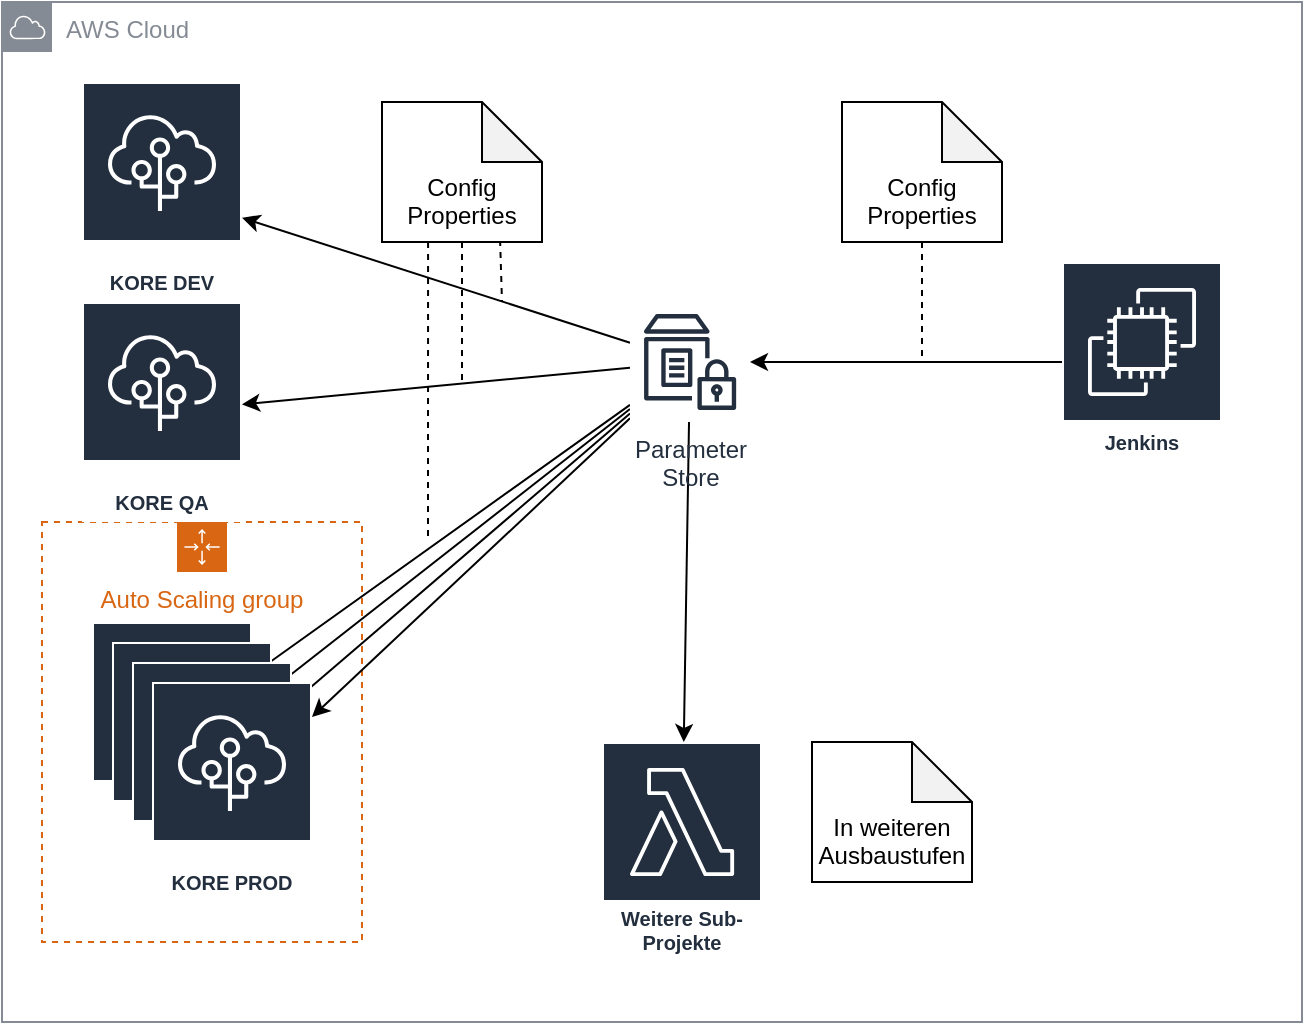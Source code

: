<mxfile version="13.10.1" type="onedrive"><diagram id="MOovJXn9ikPSRZwfgoGJ" name="Page-1"><mxGraphModel dx="1422" dy="735" grid="1" gridSize="10" guides="1" tooltips="1" connect="1" arrows="1" fold="1" page="1" pageScale="1" pageWidth="827" pageHeight="1169" math="0" shadow="0"><root><mxCell id="0"/><mxCell id="1" parent="0"/><mxCell id="3WBoPcSBbTw0s3tz237l-38" value="AWS Cloud" style="outlineConnect=0;gradientColor=none;html=1;whiteSpace=wrap;fontSize=12;fontStyle=0;shape=mxgraph.aws4.group;grIcon=mxgraph.aws4.group_aws_cloud;strokeColor=#858B94;fillColor=none;verticalAlign=top;align=left;spacingLeft=30;fontColor=#858B94;dashed=0;" vertex="1" parent="1"><mxGeometry x="70" y="90" width="650" height="510" as="geometry"/></mxCell><mxCell id="3WBoPcSBbTw0s3tz237l-37" value="" style="edgeStyle=none;rounded=0;orthogonalLoop=1;jettySize=auto;html=1;endArrow=classic;endFill=1;startArrow=none;startFill=0;" edge="1" parent="1" source="3WBoPcSBbTw0s3tz237l-11" target="3WBoPcSBbTw0s3tz237l-35"><mxGeometry relative="1" as="geometry"><mxPoint x="414" y="380" as="targetPoint"/></mxGeometry></mxCell><mxCell id="3WBoPcSBbTw0s3tz237l-23" value="" style="edgeStyle=none;rounded=0;orthogonalLoop=1;jettySize=auto;html=1;" edge="1" parent="1" source="3WBoPcSBbTw0s3tz237l-11" target="3WBoPcSBbTw0s3tz237l-8"><mxGeometry relative="1" as="geometry"><mxPoint x="304" y="270" as="targetPoint"/></mxGeometry></mxCell><mxCell id="3WBoPcSBbTw0s3tz237l-21" value="" style="edgeStyle=none;rounded=0;orthogonalLoop=1;jettySize=auto;html=1;" edge="1" parent="1" source="3WBoPcSBbTw0s3tz237l-11" target="3WBoPcSBbTw0s3tz237l-7"><mxGeometry relative="1" as="geometry"><mxPoint x="304" y="270" as="targetPoint"/></mxGeometry></mxCell><mxCell id="3WBoPcSBbTw0s3tz237l-19" value="" style="edgeStyle=none;rounded=0;orthogonalLoop=1;jettySize=auto;html=1;" edge="1" parent="1" source="3WBoPcSBbTw0s3tz237l-11" target="3WBoPcSBbTw0s3tz237l-6"><mxGeometry relative="1" as="geometry"><mxPoint x="304" y="270" as="targetPoint"/></mxGeometry></mxCell><mxCell id="3WBoPcSBbTw0s3tz237l-10" value="Auto Scaling group" style="points=[[0,0],[0.25,0],[0.5,0],[0.75,0],[1,0],[1,0.25],[1,0.5],[1,0.75],[1,1],[0.75,1],[0.5,1],[0.25,1],[0,1],[0,0.75],[0,0.5],[0,0.25]];outlineConnect=0;gradientColor=none;html=1;whiteSpace=wrap;fontSize=12;fontStyle=0;shape=mxgraph.aws4.groupCenter;grIcon=mxgraph.aws4.group_auto_scaling_group;grStroke=1;strokeColor=#D86613;fillColor=none;verticalAlign=top;align=center;fontColor=#D86613;dashed=1;spacingTop=25;" vertex="1" parent="1"><mxGeometry x="90" y="350" width="160" height="210" as="geometry"/></mxCell><mxCell id="3WBoPcSBbTw0s3tz237l-1" value="KORE DEV" style="outlineConnect=0;fontColor=#232F3E;gradientColor=none;strokeColor=#ffffff;fillColor=#232F3E;dashed=0;verticalLabelPosition=middle;verticalAlign=bottom;align=center;html=1;whiteSpace=wrap;fontSize=10;fontStyle=1;spacing=3;shape=mxgraph.aws4.productIcon;prIcon=mxgraph.aws4.elastic_beanstalk;" vertex="1" parent="1"><mxGeometry x="110" y="130" width="80" height="110" as="geometry"/></mxCell><mxCell id="3WBoPcSBbTw0s3tz237l-4" value="KORE QA" style="outlineConnect=0;fontColor=#232F3E;gradientColor=none;strokeColor=#ffffff;fillColor=#232F3E;dashed=0;verticalLabelPosition=middle;verticalAlign=bottom;align=center;html=1;whiteSpace=wrap;fontSize=10;fontStyle=1;spacing=3;shape=mxgraph.aws4.productIcon;prIcon=mxgraph.aws4.elastic_beanstalk;" vertex="1" parent="1"><mxGeometry x="110" y="240" width="80" height="110" as="geometry"/></mxCell><mxCell id="3WBoPcSBbTw0s3tz237l-5" value="KORE PROD" style="outlineConnect=0;fontColor=#232F3E;gradientColor=none;strokeColor=#ffffff;fillColor=#232F3E;dashed=0;verticalLabelPosition=middle;verticalAlign=bottom;align=center;html=1;whiteSpace=wrap;fontSize=10;fontStyle=1;spacing=3;shape=mxgraph.aws4.productIcon;prIcon=mxgraph.aws4.elastic_beanstalk;" vertex="1" parent="1"><mxGeometry x="115" y="400" width="80" height="110" as="geometry"/></mxCell><mxCell id="3WBoPcSBbTw0s3tz237l-6" value="KORE PROD" style="outlineConnect=0;fontColor=#232F3E;gradientColor=none;strokeColor=#ffffff;fillColor=#232F3E;dashed=0;verticalLabelPosition=middle;verticalAlign=bottom;align=center;html=1;whiteSpace=wrap;fontSize=10;fontStyle=1;spacing=3;shape=mxgraph.aws4.productIcon;prIcon=mxgraph.aws4.elastic_beanstalk;" vertex="1" parent="1"><mxGeometry x="115" y="400" width="80" height="110" as="geometry"/></mxCell><mxCell id="3WBoPcSBbTw0s3tz237l-7" value="KORE PROD" style="outlineConnect=0;fontColor=#232F3E;gradientColor=none;strokeColor=#ffffff;fillColor=#232F3E;dashed=0;verticalLabelPosition=middle;verticalAlign=bottom;align=center;html=1;whiteSpace=wrap;fontSize=10;fontStyle=1;spacing=3;shape=mxgraph.aws4.productIcon;prIcon=mxgraph.aws4.elastic_beanstalk;" vertex="1" parent="1"><mxGeometry x="125" y="410" width="80" height="110" as="geometry"/></mxCell><mxCell id="3WBoPcSBbTw0s3tz237l-8" value="KORE PROD" style="outlineConnect=0;fontColor=#232F3E;gradientColor=none;strokeColor=#ffffff;fillColor=#232F3E;dashed=0;verticalLabelPosition=middle;verticalAlign=bottom;align=center;html=1;whiteSpace=wrap;fontSize=10;fontStyle=1;spacing=3;shape=mxgraph.aws4.productIcon;prIcon=mxgraph.aws4.elastic_beanstalk;" vertex="1" parent="1"><mxGeometry x="135" y="420" width="80" height="110" as="geometry"/></mxCell><mxCell id="3WBoPcSBbTw0s3tz237l-9" value="KORE PROD" style="outlineConnect=0;fontColor=#232F3E;gradientColor=none;strokeColor=#ffffff;fillColor=#232F3E;dashed=0;verticalLabelPosition=middle;verticalAlign=bottom;align=center;html=1;whiteSpace=wrap;fontSize=10;fontStyle=1;spacing=3;shape=mxgraph.aws4.productIcon;prIcon=mxgraph.aws4.elastic_beanstalk;" vertex="1" parent="1"><mxGeometry x="145" y="430" width="80" height="110" as="geometry"/></mxCell><mxCell id="3WBoPcSBbTw0s3tz237l-15" value="" style="rounded=0;orthogonalLoop=1;jettySize=auto;html=1;" edge="1" parent="1" source="3WBoPcSBbTw0s3tz237l-11" target="3WBoPcSBbTw0s3tz237l-1"><mxGeometry relative="1" as="geometry"><mxPoint x="304" y="270" as="targetPoint"/></mxGeometry></mxCell><mxCell id="3WBoPcSBbTw0s3tz237l-17" value="" style="edgeStyle=none;rounded=0;orthogonalLoop=1;jettySize=auto;html=1;" edge="1" parent="1" source="3WBoPcSBbTw0s3tz237l-11" target="3WBoPcSBbTw0s3tz237l-4"><mxGeometry relative="1" as="geometry"><mxPoint x="304" y="270" as="targetPoint"/></mxGeometry></mxCell><mxCell id="3WBoPcSBbTw0s3tz237l-25" value="" style="edgeStyle=none;rounded=0;orthogonalLoop=1;jettySize=auto;html=1;" edge="1" parent="1" source="3WBoPcSBbTw0s3tz237l-11" target="3WBoPcSBbTw0s3tz237l-9"><mxGeometry relative="1" as="geometry"><mxPoint x="304" y="270" as="targetPoint"/></mxGeometry></mxCell><mxCell id="3WBoPcSBbTw0s3tz237l-11" value="Parameter&#xA;Store" style="outlineConnect=0;fontColor=#232F3E;gradientColor=none;strokeColor=#232F3E;fillColor=#ffffff;dashed=0;verticalLabelPosition=bottom;verticalAlign=top;align=center;html=1;fontSize=12;fontStyle=0;aspect=fixed;shape=mxgraph.aws4.resourceIcon;resIcon=mxgraph.aws4.parameter_store;" vertex="1" parent="1"><mxGeometry x="384" y="240" width="60" height="60" as="geometry"/></mxCell><mxCell id="3WBoPcSBbTw0s3tz237l-32" style="edgeStyle=none;rounded=0;orthogonalLoop=1;jettySize=auto;html=1;exitX=0.738;exitY=0.986;exitDx=0;exitDy=0;exitPerimeter=0;dashed=1;endArrow=none;endFill=0;" edge="1" parent="1" source="3WBoPcSBbTw0s3tz237l-26"><mxGeometry relative="1" as="geometry"><mxPoint x="320" y="240" as="targetPoint"/></mxGeometry></mxCell><mxCell id="3WBoPcSBbTw0s3tz237l-33" style="edgeStyle=none;rounded=0;orthogonalLoop=1;jettySize=auto;html=1;exitX=0.5;exitY=1;exitDx=0;exitDy=0;exitPerimeter=0;dashed=1;endArrow=none;endFill=0;" edge="1" parent="1" source="3WBoPcSBbTw0s3tz237l-26"><mxGeometry relative="1" as="geometry"><mxPoint x="300" y="280" as="targetPoint"/></mxGeometry></mxCell><mxCell id="3WBoPcSBbTw0s3tz237l-34" style="edgeStyle=none;rounded=0;orthogonalLoop=1;jettySize=auto;html=1;exitX=0.288;exitY=1;exitDx=0;exitDy=0;exitPerimeter=0;dashed=1;endArrow=none;endFill=0;" edge="1" parent="1" source="3WBoPcSBbTw0s3tz237l-26"><mxGeometry relative="1" as="geometry"><mxPoint x="283" y="360" as="targetPoint"/></mxGeometry></mxCell><mxCell id="3WBoPcSBbTw0s3tz237l-26" value="&lt;div&gt;&lt;br&gt;&lt;/div&gt;&lt;div&gt;&lt;br&gt;&lt;/div&gt;&lt;div&gt;Config&lt;/div&gt;&lt;div&gt;Properties&lt;br&gt;&lt;/div&gt;" style="shape=note;whiteSpace=wrap;html=1;backgroundOutline=1;darkOpacity=0.05;" vertex="1" parent="1"><mxGeometry x="260" y="140" width="80" height="70" as="geometry"/></mxCell><mxCell id="3WBoPcSBbTw0s3tz237l-29" value="" style="edgeStyle=none;rounded=0;orthogonalLoop=1;jettySize=auto;html=1;" edge="1" parent="1" source="3WBoPcSBbTw0s3tz237l-27" target="3WBoPcSBbTw0s3tz237l-11"><mxGeometry relative="1" as="geometry"><mxPoint x="520" y="270" as="targetPoint"/></mxGeometry></mxCell><mxCell id="3WBoPcSBbTw0s3tz237l-27" value="Jenkins" style="outlineConnect=0;fontColor=#232F3E;gradientColor=none;strokeColor=#ffffff;fillColor=#232F3E;dashed=0;verticalLabelPosition=middle;verticalAlign=bottom;align=center;html=1;whiteSpace=wrap;fontSize=10;fontStyle=1;spacing=3;shape=mxgraph.aws4.productIcon;prIcon=mxgraph.aws4.ec2;" vertex="1" parent="1"><mxGeometry x="600" y="220" width="80" height="100" as="geometry"/></mxCell><mxCell id="3WBoPcSBbTw0s3tz237l-31" style="edgeStyle=none;rounded=0;orthogonalLoop=1;jettySize=auto;html=1;exitX=0.5;exitY=1;exitDx=0;exitDy=0;exitPerimeter=0;dashed=1;endArrow=none;endFill=0;" edge="1" parent="1" source="3WBoPcSBbTw0s3tz237l-30"><mxGeometry relative="1" as="geometry"><mxPoint x="530" y="270" as="targetPoint"/></mxGeometry></mxCell><mxCell id="3WBoPcSBbTw0s3tz237l-30" value="&lt;div&gt;&lt;br&gt;&lt;/div&gt;&lt;div&gt;&lt;br&gt;&lt;/div&gt;&lt;div&gt;Config&lt;/div&gt;&lt;div&gt;Properties&lt;br&gt;&lt;/div&gt;" style="shape=note;whiteSpace=wrap;html=1;backgroundOutline=1;darkOpacity=0.05;" vertex="1" parent="1"><mxGeometry x="490" y="140" width="80" height="70" as="geometry"/></mxCell><mxCell id="3WBoPcSBbTw0s3tz237l-35" value="&lt;div&gt;Weitere Sub-Projekte&lt;/div&gt;" style="outlineConnect=0;fontColor=#232F3E;gradientColor=none;strokeColor=#ffffff;fillColor=#232F3E;dashed=0;verticalLabelPosition=middle;verticalAlign=bottom;align=center;html=1;whiteSpace=wrap;fontSize=10;fontStyle=1;spacing=3;shape=mxgraph.aws4.productIcon;prIcon=mxgraph.aws4.lambda;" vertex="1" parent="1"><mxGeometry x="370" y="460" width="80" height="110" as="geometry"/></mxCell><mxCell id="3WBoPcSBbTw0s3tz237l-39" value="&lt;div&gt;&lt;br&gt;&lt;/div&gt;&lt;div&gt;&lt;br&gt;&lt;/div&gt;&lt;div&gt;In weiteren Ausbaustufen&lt;/div&gt;" style="shape=note;whiteSpace=wrap;html=1;backgroundOutline=1;darkOpacity=0.05;" vertex="1" parent="1"><mxGeometry x="475" y="460" width="80" height="70" as="geometry"/></mxCell></root></mxGraphModel></diagram></mxfile>